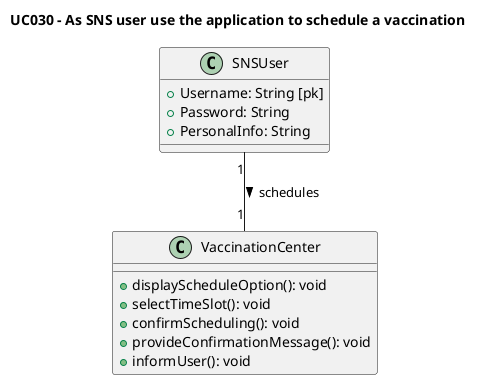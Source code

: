 @startuml
'skinparam monochrome true
'skinparam shadowing false

title UC030 - As SNS user use the application to schedule a vaccination

class SNSUser {
    +Username: String [pk]
    +Password: String
    +PersonalInfo: String
}

class VaccinationCenter {
    +displayScheduleOption(): void
    +selectTimeSlot(): void
    +confirmScheduling(): void
    +provideConfirmationMessage(): void
    +informUser(): void
}

' Relationships
SNSUser "1" -- "1" VaccinationCenter : schedules >
@enduml
